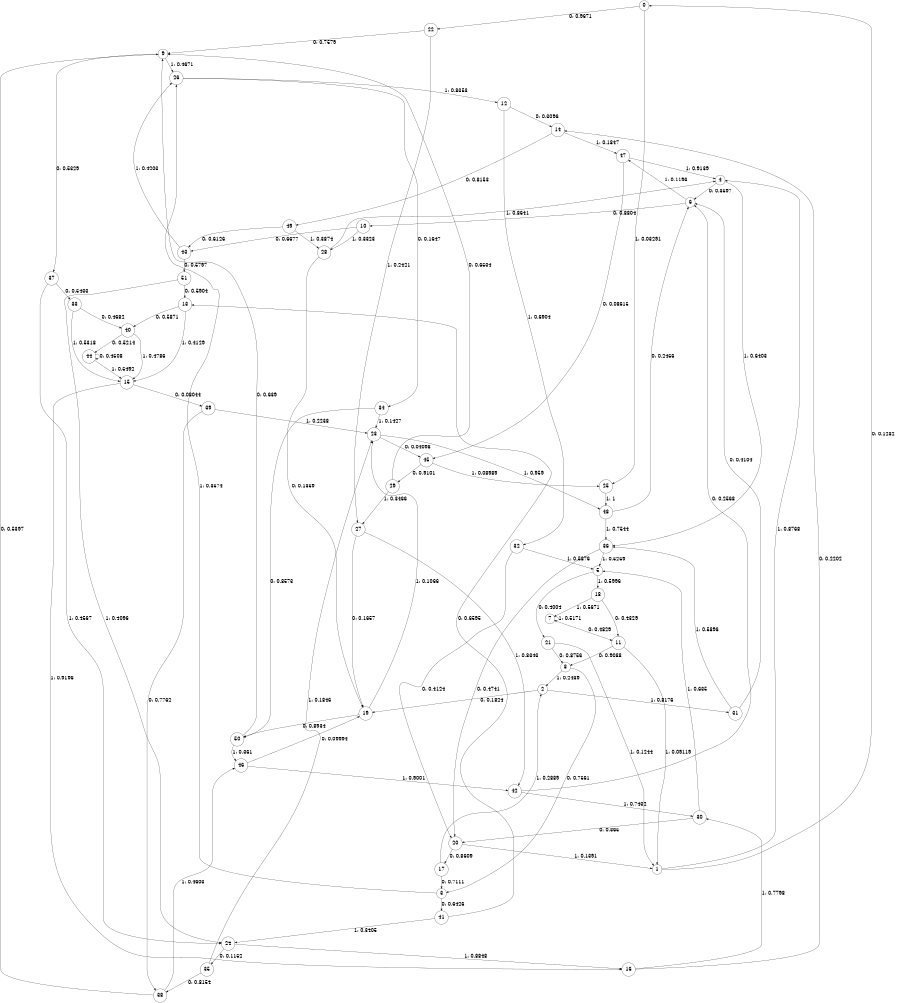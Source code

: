 digraph "ch22concat_phase3_L7" {
size = "6,8.5";
ratio = "fill";
node [shape = circle];
node [fontsize = 24];
edge [fontsize = 24];
0 -> 22 [label = "0: 0.9671   "];
0 -> 25 [label = "1: 0.03291  "];
1 -> 0 [label = "0: 0.1232   "];
1 -> 4 [label = "1: 0.8768   "];
2 -> 19 [label = "0: 0.1824   "];
2 -> 31 [label = "1: 0.8176   "];
3 -> 41 [label = "0: 0.6426   "];
3 -> 26 [label = "1: 0.3574   "];
4 -> 6 [label = "0: 0.3597   "];
4 -> 36 [label = "1: 0.6403   "];
5 -> 21 [label = "0: 0.4004   "];
5 -> 18 [label = "1: 0.5996   "];
6 -> 10 [label = "0: 0.8804   "];
6 -> 47 [label = "1: 0.1196   "];
7 -> 11 [label = "0: 0.4829   "];
7 -> 7 [label = "1: 0.5171   "];
8 -> 3 [label = "0: 0.7561   "];
8 -> 2 [label = "1: 0.2439   "];
9 -> 37 [label = "0: 0.5329   "];
9 -> 26 [label = "1: 0.4671   "];
10 -> 43 [label = "0: 0.6677   "];
10 -> 28 [label = "1: 0.3323   "];
11 -> 8 [label = "0: 0.9088   "];
11 -> 1 [label = "1: 0.09119  "];
12 -> 14 [label = "0: 0.3096   "];
12 -> 32 [label = "1: 0.6904   "];
13 -> 40 [label = "0: 0.5871   "];
13 -> 15 [label = "1: 0.4129   "];
14 -> 49 [label = "0: 0.8153   "];
14 -> 47 [label = "1: 0.1847   "];
15 -> 39 [label = "0: 0.08044  "];
15 -> 16 [label = "1: 0.9196   "];
16 -> 14 [label = "0: 0.2202   "];
16 -> 30 [label = "1: 0.7798   "];
17 -> 3 [label = "0: 0.7111   "];
17 -> 2 [label = "1: 0.2889   "];
18 -> 11 [label = "0: 0.4329   "];
18 -> 7 [label = "1: 0.5671   "];
19 -> 50 [label = "0: 0.8934   "];
19 -> 23 [label = "1: 0.1066   "];
20 -> 17 [label = "0: 0.8609   "];
20 -> 1 [label = "1: 0.1391   "];
21 -> 8 [label = "0: 0.8756   "];
21 -> 1 [label = "1: 0.1244   "];
22 -> 9 [label = "0: 0.7579   "];
22 -> 27 [label = "1: 0.2421   "];
23 -> 45 [label = "0: 0.04098  "];
23 -> 48 [label = "1: 0.959    "];
24 -> 35 [label = "0: 0.1152   "];
24 -> 16 [label = "1: 0.8848   "];
25 -> 48 [label = "1: 1        "];
26 -> 34 [label = "0: 0.1647   "];
26 -> 12 [label = "1: 0.8353   "];
27 -> 19 [label = "0: 0.1657   "];
27 -> 42 [label = "1: 0.8343   "];
28 -> 19 [label = "0: 0.1359   "];
28 -> 4 [label = "1: 0.8641   "];
29 -> 9 [label = "0: 0.6534   "];
29 -> 27 [label = "1: 0.3466   "];
30 -> 20 [label = "0: 0.365    "];
30 -> 5 [label = "1: 0.635    "];
31 -> 6 [label = "0: 0.4104   "];
31 -> 36 [label = "1: 0.5896   "];
32 -> 20 [label = "0: 0.4124   "];
32 -> 5 [label = "1: 0.5876   "];
33 -> 40 [label = "0: 0.4682   "];
33 -> 15 [label = "1: 0.5318   "];
34 -> 50 [label = "0: 0.8573   "];
34 -> 23 [label = "1: 0.1427   "];
35 -> 38 [label = "0: 0.8154   "];
35 -> 23 [label = "1: 0.1846   "];
36 -> 20 [label = "0: 0.4741   "];
36 -> 5 [label = "1: 0.5259   "];
37 -> 33 [label = "0: 0.5433   "];
37 -> 24 [label = "1: 0.4567   "];
38 -> 9 [label = "0: 0.5397   "];
38 -> 46 [label = "1: 0.4603   "];
39 -> 38 [label = "0: 0.7762   "];
39 -> 23 [label = "1: 0.2238   "];
40 -> 44 [label = "0: 0.5214   "];
40 -> 15 [label = "1: 0.4786   "];
41 -> 13 [label = "0: 0.6595   "];
41 -> 24 [label = "1: 0.3405   "];
42 -> 6 [label = "0: 0.2568   "];
42 -> 30 [label = "1: 0.7432   "];
43 -> 51 [label = "0: 0.5797   "];
43 -> 26 [label = "1: 0.4203   "];
44 -> 44 [label = "0: 0.4508   "];
44 -> 15 [label = "1: 0.5492   "];
45 -> 29 [label = "0: 0.9101   "];
45 -> 25 [label = "1: 0.08989  "];
46 -> 19 [label = "0: 0.09994  "];
46 -> 42 [label = "1: 0.9001   "];
47 -> 45 [label = "0: 0.08615  "];
47 -> 4 [label = "1: 0.9139   "];
48 -> 6 [label = "0: 0.2456   "];
48 -> 36 [label = "1: 0.7544   "];
49 -> 43 [label = "0: 0.6126   "];
49 -> 28 [label = "1: 0.3874   "];
50 -> 9 [label = "0: 0.639    "];
50 -> 46 [label = "1: 0.361    "];
51 -> 13 [label = "0: 0.5904   "];
51 -> 24 [label = "1: 0.4096   "];
}